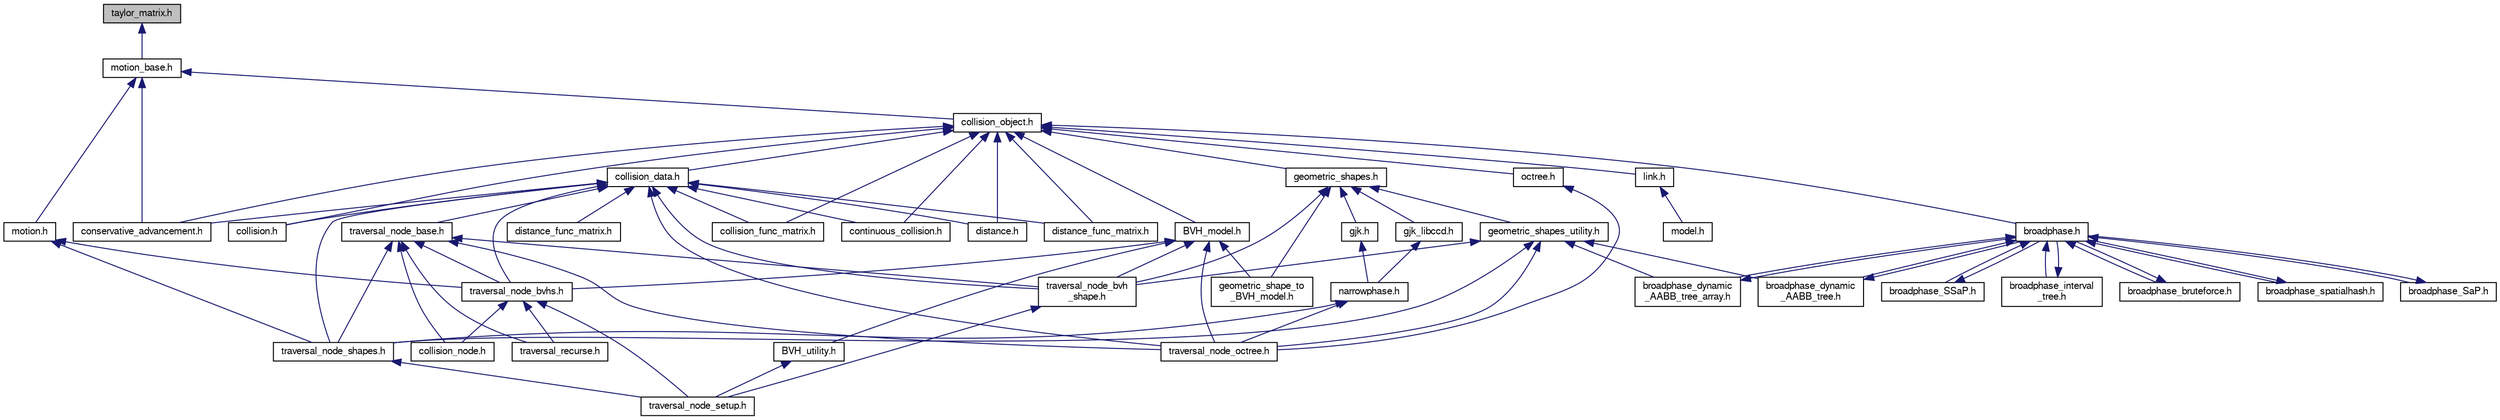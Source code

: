 digraph "taylor_matrix.h"
{
  edge [fontname="FreeSans",fontsize="10",labelfontname="FreeSans",labelfontsize="10"];
  node [fontname="FreeSans",fontsize="10",shape=record];
  Node1 [label="taylor_matrix.h",height=0.2,width=0.4,color="black", fillcolor="grey75", style="filled" fontcolor="black"];
  Node1 -> Node2 [dir="back",color="midnightblue",fontsize="10",style="solid",fontname="FreeSans"];
  Node2 [label="motion_base.h",height=0.2,width=0.4,color="black", fillcolor="white", style="filled",URL="$a00290.html"];
  Node2 -> Node3 [dir="back",color="midnightblue",fontsize="10",style="solid",fontname="FreeSans"];
  Node3 [label="collision_object.h",height=0.2,width=0.4,color="black", fillcolor="white", style="filled",URL="$a00249.html"];
  Node3 -> Node4 [dir="back",color="midnightblue",fontsize="10",style="solid",fontname="FreeSans"];
  Node4 [label="link.h",height=0.2,width=0.4,color="black", fillcolor="white", style="filled",URL="$a00282.html"];
  Node4 -> Node5 [dir="back",color="midnightblue",fontsize="10",style="solid",fontname="FreeSans"];
  Node5 [label="model.h",height=0.2,width=0.4,color="black", fillcolor="white", style="filled",URL="$a00286.html"];
  Node3 -> Node6 [dir="back",color="midnightblue",fontsize="10",style="solid",fontname="FreeSans"];
  Node6 [label="broadphase.h",height=0.2,width=0.4,color="black", fillcolor="white", style="filled",URL="$a00227.html"];
  Node6 -> Node7 [dir="back",color="midnightblue",fontsize="10",style="solid",fontname="FreeSans"];
  Node7 [label="broadphase_bruteforce.h",height=0.2,width=0.4,color="black", fillcolor="white", style="filled",URL="$a00228.html"];
  Node7 -> Node6 [dir="back",color="midnightblue",fontsize="10",style="solid",fontname="FreeSans"];
  Node6 -> Node8 [dir="back",color="midnightblue",fontsize="10",style="solid",fontname="FreeSans"];
  Node8 [label="broadphase_spatialhash.h",height=0.2,width=0.4,color="black", fillcolor="white", style="filled",URL="$a00233.html"];
  Node8 -> Node6 [dir="back",color="midnightblue",fontsize="10",style="solid",fontname="FreeSans"];
  Node6 -> Node9 [dir="back",color="midnightblue",fontsize="10",style="solid",fontname="FreeSans"];
  Node9 [label="broadphase_SaP.h",height=0.2,width=0.4,color="black", fillcolor="white", style="filled",URL="$a00232.html"];
  Node9 -> Node6 [dir="back",color="midnightblue",fontsize="10",style="solid",fontname="FreeSans"];
  Node6 -> Node10 [dir="back",color="midnightblue",fontsize="10",style="solid",fontname="FreeSans"];
  Node10 [label="broadphase_SSaP.h",height=0.2,width=0.4,color="black", fillcolor="white", style="filled",URL="$a00235.html"];
  Node10 -> Node6 [dir="back",color="midnightblue",fontsize="10",style="solid",fontname="FreeSans"];
  Node6 -> Node11 [dir="back",color="midnightblue",fontsize="10",style="solid",fontname="FreeSans"];
  Node11 [label="broadphase_interval\l_tree.h",height=0.2,width=0.4,color="black", fillcolor="white", style="filled",URL="$a00231.html"];
  Node11 -> Node6 [dir="back",color="midnightblue",fontsize="10",style="solid",fontname="FreeSans"];
  Node6 -> Node12 [dir="back",color="midnightblue",fontsize="10",style="solid",fontname="FreeSans"];
  Node12 [label="broadphase_dynamic\l_AABB_tree.h",height=0.2,width=0.4,color="black", fillcolor="white", style="filled",URL="$a00229.html"];
  Node12 -> Node6 [dir="back",color="midnightblue",fontsize="10",style="solid",fontname="FreeSans"];
  Node6 -> Node13 [dir="back",color="midnightblue",fontsize="10",style="solid",fontname="FreeSans"];
  Node13 [label="broadphase_dynamic\l_AABB_tree_array.h",height=0.2,width=0.4,color="black", fillcolor="white", style="filled",URL="$a00230.html"];
  Node13 -> Node6 [dir="back",color="midnightblue",fontsize="10",style="solid",fontname="FreeSans"];
  Node3 -> Node14 [dir="back",color="midnightblue",fontsize="10",style="solid",fontname="FreeSans"];
  Node14 [label="geometric_shapes.h",height=0.2,width=0.4,color="black", fillcolor="white", style="filled",URL="$a00261.html"];
  Node14 -> Node15 [dir="back",color="midnightblue",fontsize="10",style="solid",fontname="FreeSans"];
  Node15 [label="geometric_shapes_utility.h",height=0.2,width=0.4,color="black", fillcolor="white", style="filled",URL="$a00262.html"];
  Node15 -> Node12 [dir="back",color="midnightblue",fontsize="10",style="solid",fontname="FreeSans"];
  Node15 -> Node13 [dir="back",color="midnightblue",fontsize="10",style="solid",fontname="FreeSans"];
  Node15 -> Node16 [dir="back",color="midnightblue",fontsize="10",style="solid",fontname="FreeSans"];
  Node16 [label="traversal_node_bvh\l_shape.h",height=0.2,width=0.4,color="black", fillcolor="white", style="filled",URL="$a00312.html"];
  Node16 -> Node17 [dir="back",color="midnightblue",fontsize="10",style="solid",fontname="FreeSans"];
  Node17 [label="traversal_node_setup.h",height=0.2,width=0.4,color="black", fillcolor="white", style="filled",URL="$a00315.html"];
  Node15 -> Node18 [dir="back",color="midnightblue",fontsize="10",style="solid",fontname="FreeSans"];
  Node18 [label="traversal_node_octree.h",height=0.2,width=0.4,color="black", fillcolor="white", style="filled",URL="$a00314.html"];
  Node15 -> Node19 [dir="back",color="midnightblue",fontsize="10",style="solid",fontname="FreeSans"];
  Node19 [label="traversal_node_shapes.h",height=0.2,width=0.4,color="black", fillcolor="white", style="filled",URL="$a00316.html"];
  Node19 -> Node17 [dir="back",color="midnightblue",fontsize="10",style="solid",fontname="FreeSans"];
  Node14 -> Node20 [dir="back",color="midnightblue",fontsize="10",style="solid",fontname="FreeSans"];
  Node20 [label="gjk.h",height=0.2,width=0.4,color="black", fillcolor="white", style="filled",URL="$a00263.html"];
  Node20 -> Node21 [dir="back",color="midnightblue",fontsize="10",style="solid",fontname="FreeSans"];
  Node21 [label="narrowphase.h",height=0.2,width=0.4,color="black", fillcolor="white", style="filled",URL="$a00291.html"];
  Node21 -> Node18 [dir="back",color="midnightblue",fontsize="10",style="solid",fontname="FreeSans"];
  Node21 -> Node19 [dir="back",color="midnightblue",fontsize="10",style="solid",fontname="FreeSans"];
  Node14 -> Node22 [dir="back",color="midnightblue",fontsize="10",style="solid",fontname="FreeSans"];
  Node22 [label="gjk_libccd.h",height=0.2,width=0.4,color="black", fillcolor="white", style="filled",URL="$a00264.html"];
  Node22 -> Node21 [dir="back",color="midnightblue",fontsize="10",style="solid",fontname="FreeSans"];
  Node14 -> Node23 [dir="back",color="midnightblue",fontsize="10",style="solid",fontname="FreeSans"];
  Node23 [label="geometric_shape_to\l_BVH_model.h",height=0.2,width=0.4,color="black", fillcolor="white", style="filled",URL="$a00260.html"];
  Node14 -> Node16 [dir="back",color="midnightblue",fontsize="10",style="solid",fontname="FreeSans"];
  Node3 -> Node24 [dir="back",color="midnightblue",fontsize="10",style="solid",fontname="FreeSans"];
  Node24 [label="BVH_model.h",height=0.2,width=0.4,color="black", fillcolor="white", style="filled",URL="$a00242.html"];
  Node24 -> Node25 [dir="back",color="midnightblue",fontsize="10",style="solid",fontname="FreeSans"];
  Node25 [label="BVH_utility.h",height=0.2,width=0.4,color="black", fillcolor="white", style="filled",URL="$a00243.html"];
  Node25 -> Node17 [dir="back",color="midnightblue",fontsize="10",style="solid",fontname="FreeSans"];
  Node24 -> Node26 [dir="back",color="midnightblue",fontsize="10",style="solid",fontname="FreeSans"];
  Node26 [label="traversal_node_bvhs.h",height=0.2,width=0.4,color="black", fillcolor="white", style="filled",URL="$a00313.html"];
  Node26 -> Node27 [dir="back",color="midnightblue",fontsize="10",style="solid",fontname="FreeSans"];
  Node27 [label="collision_node.h",height=0.2,width=0.4,color="black", fillcolor="white", style="filled",URL="$a00248.html"];
  Node26 -> Node17 [dir="back",color="midnightblue",fontsize="10",style="solid",fontname="FreeSans"];
  Node26 -> Node28 [dir="back",color="midnightblue",fontsize="10",style="solid",fontname="FreeSans"];
  Node28 [label="traversal_recurse.h",height=0.2,width=0.4,color="black", fillcolor="white", style="filled",URL="$a00317.html"];
  Node24 -> Node23 [dir="back",color="midnightblue",fontsize="10",style="solid",fontname="FreeSans"];
  Node24 -> Node16 [dir="back",color="midnightblue",fontsize="10",style="solid",fontname="FreeSans"];
  Node24 -> Node18 [dir="back",color="midnightblue",fontsize="10",style="solid",fontname="FreeSans"];
  Node3 -> Node29 [dir="back",color="midnightblue",fontsize="10",style="solid",fontname="FreeSans"];
  Node29 [label="conservative_advancement.h",height=0.2,width=0.4,color="black", fillcolor="white", style="filled",URL="$a00250.html"];
  Node3 -> Node30 [dir="back",color="midnightblue",fontsize="10",style="solid",fontname="FreeSans"];
  Node30 [label="collision_data.h",height=0.2,width=0.4,color="black", fillcolor="white", style="filled",URL="$a00246.html"];
  Node30 -> Node29 [dir="back",color="midnightblue",fontsize="10",style="solid",fontname="FreeSans"];
  Node30 -> Node31 [dir="back",color="midnightblue",fontsize="10",style="solid",fontname="FreeSans"];
  Node31 [label="collision.h",height=0.2,width=0.4,color="black", fillcolor="white", style="filled",URL="$a00245.html"];
  Node30 -> Node32 [dir="back",color="midnightblue",fontsize="10",style="solid",fontname="FreeSans"];
  Node32 [label="collision_func_matrix.h",height=0.2,width=0.4,color="black", fillcolor="white", style="filled",URL="$a00247.html"];
  Node30 -> Node33 [dir="back",color="midnightblue",fontsize="10",style="solid",fontname="FreeSans"];
  Node33 [label="traversal_node_base.h",height=0.2,width=0.4,color="black", fillcolor="white", style="filled",URL="$a00311.html"];
  Node33 -> Node27 [dir="back",color="midnightblue",fontsize="10",style="solid",fontname="FreeSans"];
  Node33 -> Node26 [dir="back",color="midnightblue",fontsize="10",style="solid",fontname="FreeSans"];
  Node33 -> Node16 [dir="back",color="midnightblue",fontsize="10",style="solid",fontname="FreeSans"];
  Node33 -> Node18 [dir="back",color="midnightblue",fontsize="10",style="solid",fontname="FreeSans"];
  Node33 -> Node19 [dir="back",color="midnightblue",fontsize="10",style="solid",fontname="FreeSans"];
  Node33 -> Node28 [dir="back",color="midnightblue",fontsize="10",style="solid",fontname="FreeSans"];
  Node30 -> Node26 [dir="back",color="midnightblue",fontsize="10",style="solid",fontname="FreeSans"];
  Node30 -> Node34 [dir="back",color="midnightblue",fontsize="10",style="solid",fontname="FreeSans"];
  Node34 [label="continuous_collision.h",height=0.2,width=0.4,color="black", fillcolor="white", style="filled",URL="$a00251.html"];
  Node30 -> Node35 [dir="back",color="midnightblue",fontsize="10",style="solid",fontname="FreeSans"];
  Node35 [label="distance.h",height=0.2,width=0.4,color="black", fillcolor="white", style="filled",URL="$a00254.html"];
  Node30 -> Node36 [dir="back",color="midnightblue",fontsize="10",style="solid",fontname="FreeSans"];
  Node36 [label="distance_func_matrix.h",height=0.2,width=0.4,color="black", fillcolor="white", style="filled",URL="$a00255.html"];
  Node30 -> Node16 [dir="back",color="midnightblue",fontsize="10",style="solid",fontname="FreeSans"];
  Node30 -> Node18 [dir="back",color="midnightblue",fontsize="10",style="solid",fontname="FreeSans"];
  Node30 -> Node19 [dir="back",color="midnightblue",fontsize="10",style="solid",fontname="FreeSans"];
  Node30 -> Node37 [dir="back",color="midnightblue",fontsize="10",style="solid",fontname="FreeSans"];
  Node37 [label="distance_func_matrix.h",height=0.2,width=0.4,color="black", fillcolor="white", style="filled",URL="$a00256.html"];
  Node3 -> Node31 [dir="back",color="midnightblue",fontsize="10",style="solid",fontname="FreeSans"];
  Node3 -> Node32 [dir="back",color="midnightblue",fontsize="10",style="solid",fontname="FreeSans"];
  Node3 -> Node34 [dir="back",color="midnightblue",fontsize="10",style="solid",fontname="FreeSans"];
  Node3 -> Node35 [dir="back",color="midnightblue",fontsize="10",style="solid",fontname="FreeSans"];
  Node3 -> Node36 [dir="back",color="midnightblue",fontsize="10",style="solid",fontname="FreeSans"];
  Node3 -> Node38 [dir="back",color="midnightblue",fontsize="10",style="solid",fontname="FreeSans"];
  Node38 [label="octree.h",height=0.2,width=0.4,color="black", fillcolor="white", style="filled",URL="$a00300.html"];
  Node38 -> Node18 [dir="back",color="midnightblue",fontsize="10",style="solid",fontname="FreeSans"];
  Node2 -> Node29 [dir="back",color="midnightblue",fontsize="10",style="solid",fontname="FreeSans"];
  Node2 -> Node39 [dir="back",color="midnightblue",fontsize="10",style="solid",fontname="FreeSans"];
  Node39 [label="motion.h",height=0.2,width=0.4,color="black", fillcolor="white", style="filled",URL="$a00289.html"];
  Node39 -> Node26 [dir="back",color="midnightblue",fontsize="10",style="solid",fontname="FreeSans"];
  Node39 -> Node19 [dir="back",color="midnightblue",fontsize="10",style="solid",fontname="FreeSans"];
}
